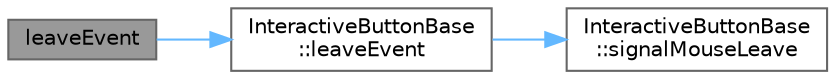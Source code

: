 digraph "leaveEvent"
{
 // LATEX_PDF_SIZE
  bgcolor="transparent";
  edge [fontname=Helvetica,fontsize=10,labelfontname=Helvetica,labelfontsize=10];
  node [fontname=Helvetica,fontsize=10,shape=box,height=0.2,width=0.4];
  rankdir="LR";
  Node1 [id="Node000001",label="leaveEvent",height=0.2,width=0.4,color="gray40", fillcolor="grey60", style="filled", fontcolor="black",tooltip="鼠标离开事件，恢复标题颜色和阴影"];
  Node1 -> Node2 [id="edge1_Node000001_Node000002",color="steelblue1",style="solid",tooltip=" "];
  Node2 [id="Node000002",label="InteractiveButtonBase\l::leaveEvent",height=0.2,width=0.4,color="grey40", fillcolor="white", style="filled",URL="$class_interactive_button_base.html#a5389554336d47de8a8249cf2aaf682a2",tooltip="鼠标离开事件"];
  Node2 -> Node3 [id="edge2_Node000002_Node000003",color="steelblue1",style="solid",tooltip=" "];
  Node3 [id="Node000003",label="InteractiveButtonBase\l::signalMouseLeave",height=0.2,width=0.4,color="grey40", fillcolor="white", style="filled",URL="$class_interactive_button_base.html#a21e71a006cb46994c2231e35eeef162c",tooltip="鼠标离开"];
}
